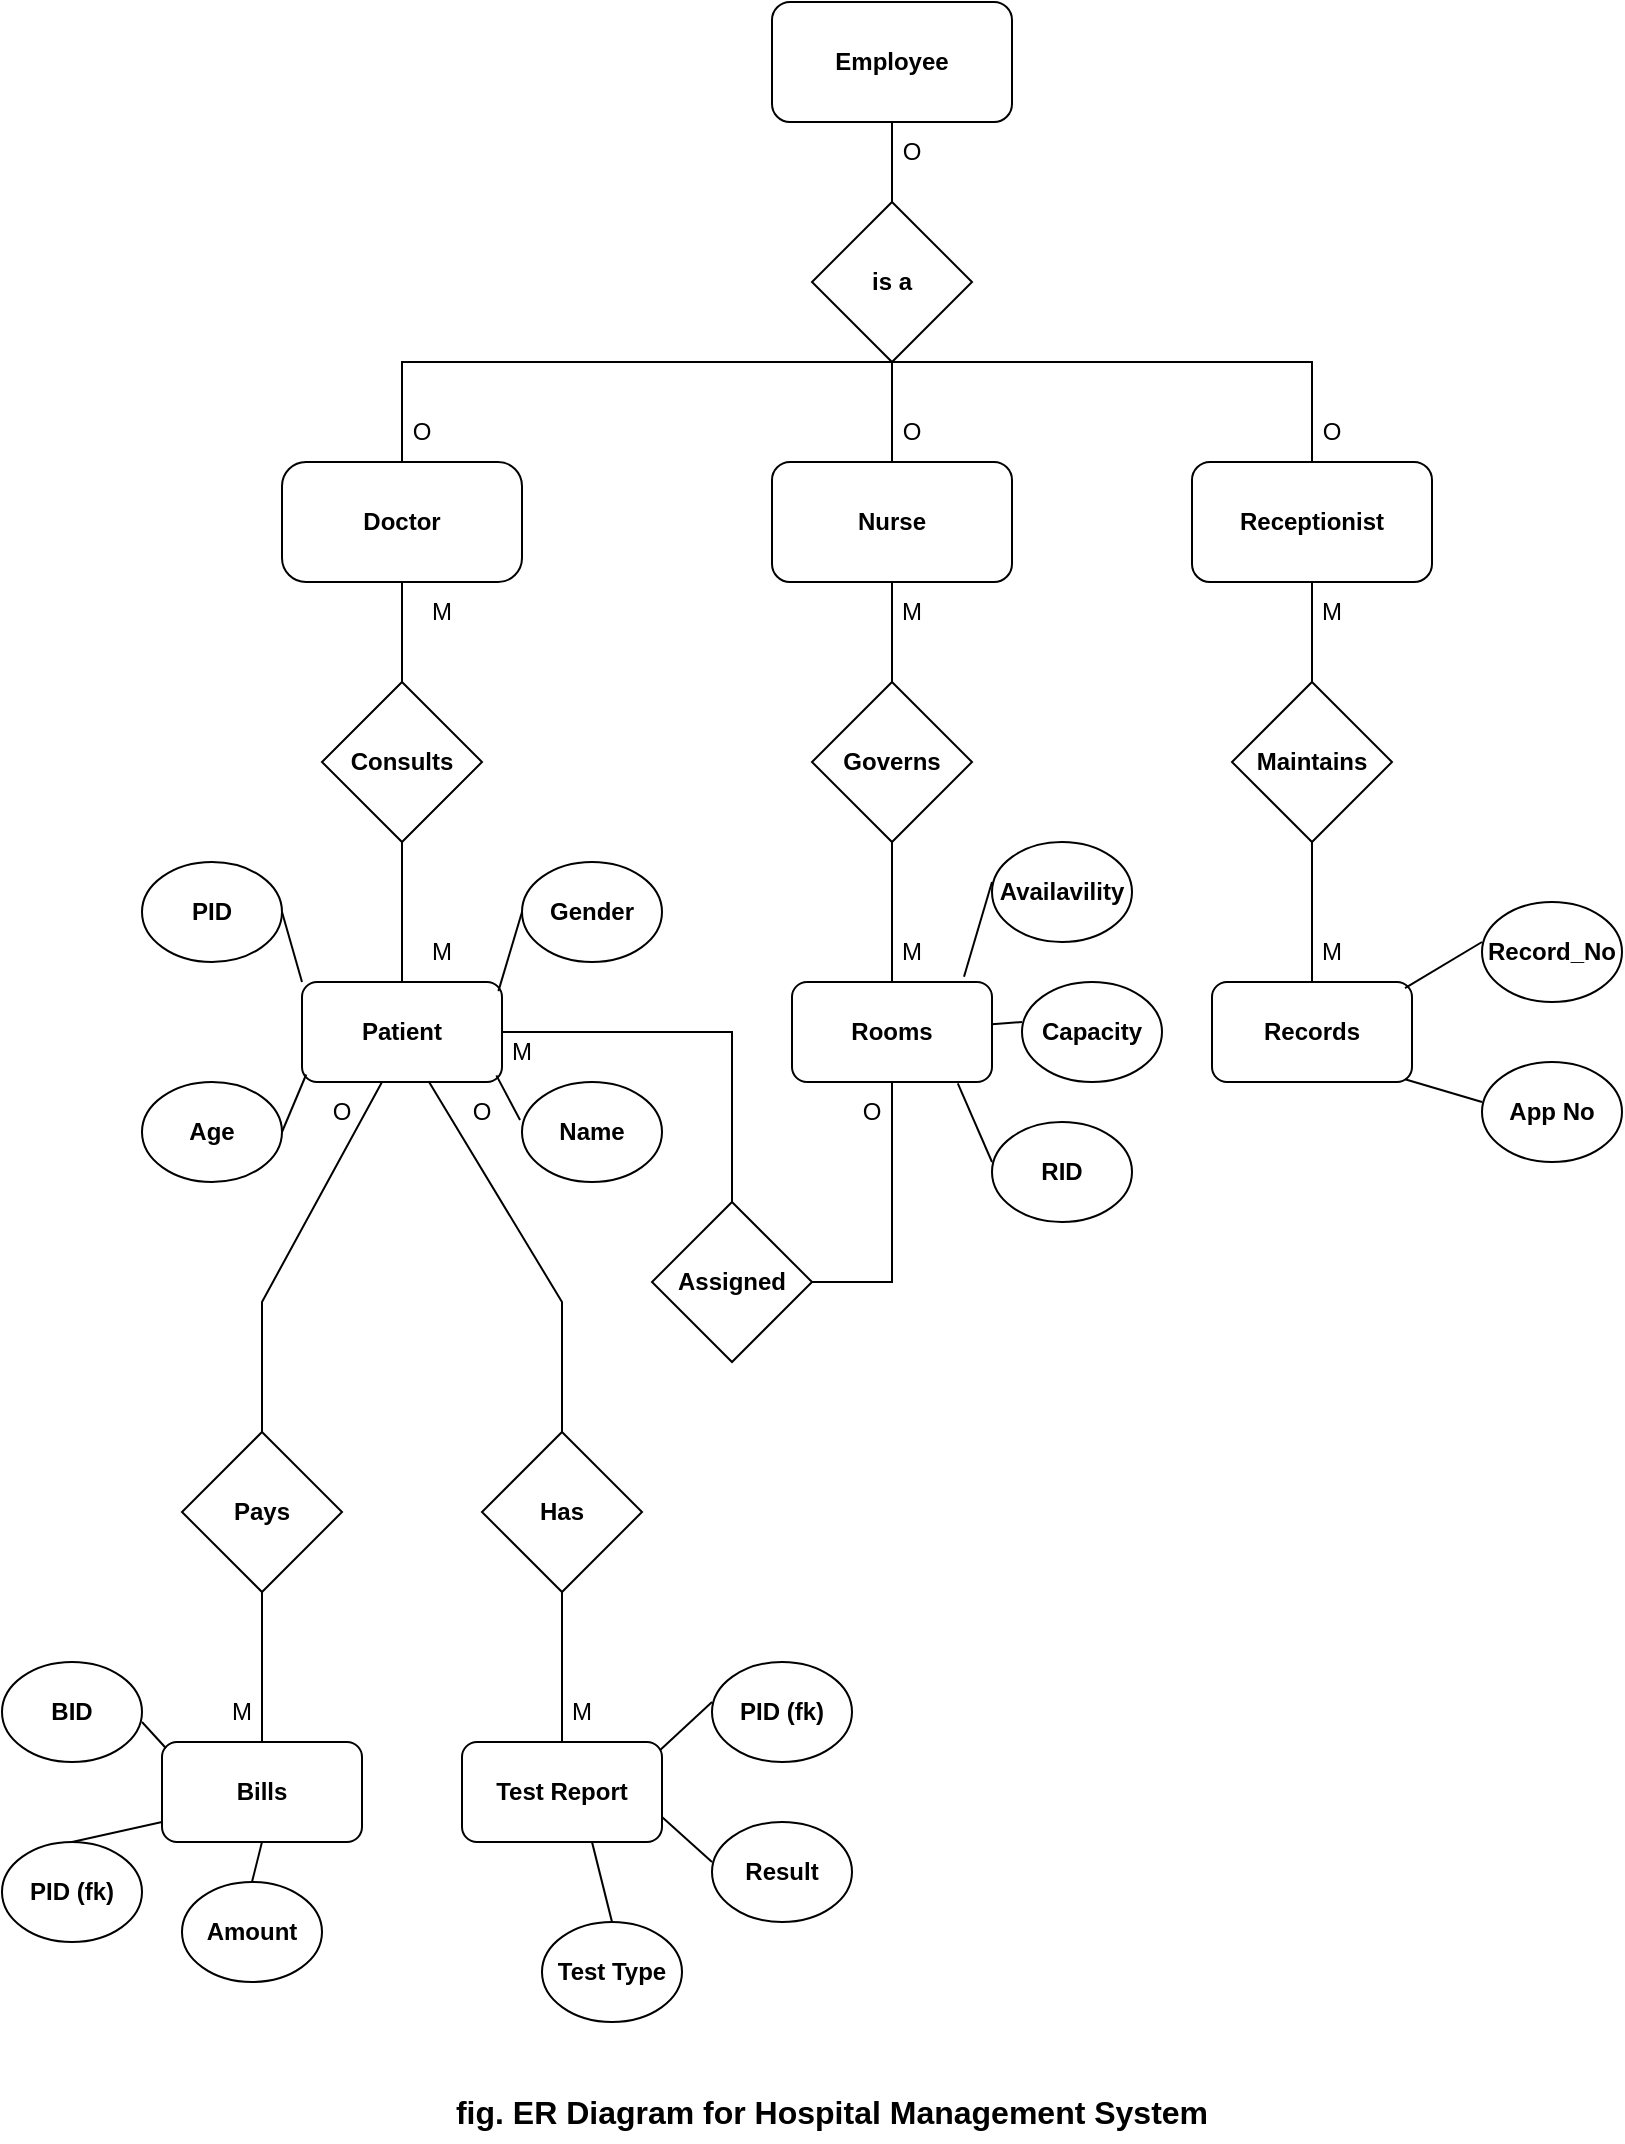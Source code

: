 <mxfile version="24.6.5" type="google">
  <diagram name="Page-1" id="cH3tZmMrIEKJc0FjXa4L">
    <mxGraphModel grid="1" page="1" gridSize="10" guides="1" tooltips="1" connect="1" arrows="1" fold="1" pageScale="1" pageWidth="850" pageHeight="1100" math="0" shadow="0">
      <root>
        <mxCell id="0" />
        <mxCell id="1" parent="0" />
        <mxCell id="8ACns9qyk49bedb0_OhD-2" value="&lt;b&gt;Patient&lt;/b&gt;" style="rounded=1;whiteSpace=wrap;html=1;" vertex="1" parent="1">
          <mxGeometry x="160" y="510" width="100" height="50" as="geometry" />
        </mxCell>
        <mxCell id="8ACns9qyk49bedb0_OhD-4" value="&lt;b&gt;Consults&lt;/b&gt;" style="rhombus;whiteSpace=wrap;html=1;" vertex="1" parent="1">
          <mxGeometry x="170" y="360" width="80" height="80" as="geometry" />
        </mxCell>
        <mxCell id="8ACns9qyk49bedb0_OhD-5" value="&lt;b&gt;Doctor&lt;/b&gt;" style="rounded=1;whiteSpace=wrap;html=1;arcSize=20;" vertex="1" parent="1">
          <mxGeometry x="150" y="250" width="120" height="60" as="geometry" />
        </mxCell>
        <mxCell id="8ACns9qyk49bedb0_OhD-6" value="&lt;b&gt;Nurse&lt;/b&gt;" style="rounded=1;whiteSpace=wrap;html=1;" vertex="1" parent="1">
          <mxGeometry x="395" y="250" width="120" height="60" as="geometry" />
        </mxCell>
        <mxCell id="8ACns9qyk49bedb0_OhD-8" value="&lt;b&gt;Receptionist&lt;/b&gt;" style="rounded=1;whiteSpace=wrap;html=1;" vertex="1" parent="1">
          <mxGeometry x="605" y="250" width="120" height="60" as="geometry" />
        </mxCell>
        <mxCell id="8ACns9qyk49bedb0_OhD-9" value="&lt;b&gt;is a&lt;/b&gt;" style="rhombus;whiteSpace=wrap;html=1;" vertex="1" parent="1">
          <mxGeometry x="415" y="120" width="80" height="80" as="geometry" />
        </mxCell>
        <mxCell id="8ACns9qyk49bedb0_OhD-10" value="&lt;b&gt;Employee&lt;/b&gt;" style="rounded=1;whiteSpace=wrap;html=1;" vertex="1" parent="1">
          <mxGeometry x="395" y="20" width="120" height="60" as="geometry" />
        </mxCell>
        <mxCell id="8ACns9qyk49bedb0_OhD-15" value="" style="endArrow=none;html=1;rounded=0;entryX=0.5;entryY=1;entryDx=0;entryDy=0;" edge="1" parent="1" target="8ACns9qyk49bedb0_OhD-9">
          <mxGeometry width="50" height="50" relative="1" as="geometry">
            <mxPoint x="210" y="250" as="sourcePoint" />
            <mxPoint x="260" y="200" as="targetPoint" />
            <Array as="points">
              <mxPoint x="210" y="200" />
            </Array>
          </mxGeometry>
        </mxCell>
        <mxCell id="8ACns9qyk49bedb0_OhD-16" value="" style="endArrow=none;html=1;rounded=0;exitX=0.5;exitY=0;exitDx=0;exitDy=0;" edge="1" parent="1" source="8ACns9qyk49bedb0_OhD-6">
          <mxGeometry width="50" height="50" relative="1" as="geometry">
            <mxPoint x="360" y="250" as="sourcePoint" />
            <mxPoint x="455" y="200" as="targetPoint" />
          </mxGeometry>
        </mxCell>
        <mxCell id="8ACns9qyk49bedb0_OhD-17" value="" style="endArrow=none;html=1;rounded=0;exitX=0.5;exitY=0;exitDx=0;exitDy=0;" edge="1" parent="1" source="8ACns9qyk49bedb0_OhD-8">
          <mxGeometry width="50" height="50" relative="1" as="geometry">
            <mxPoint x="360" y="250" as="sourcePoint" />
            <mxPoint x="450" y="200" as="targetPoint" />
            <Array as="points">
              <mxPoint x="665" y="200" />
            </Array>
          </mxGeometry>
        </mxCell>
        <mxCell id="8ACns9qyk49bedb0_OhD-18" value="" style="endArrow=none;html=1;rounded=0;entryX=0.5;entryY=1;entryDx=0;entryDy=0;exitX=0.5;exitY=0;exitDx=0;exitDy=0;" edge="1" parent="1" source="8ACns9qyk49bedb0_OhD-9" target="8ACns9qyk49bedb0_OhD-10">
          <mxGeometry width="50" height="50" relative="1" as="geometry">
            <mxPoint x="445" y="130" as="sourcePoint" />
            <mxPoint x="495" y="80" as="targetPoint" />
          </mxGeometry>
        </mxCell>
        <mxCell id="8ACns9qyk49bedb0_OhD-19" value="O" style="text;strokeColor=none;align=center;fillColor=none;html=1;verticalAlign=middle;whiteSpace=wrap;rounded=0;" vertex="1" parent="1">
          <mxGeometry x="435" y="80" width="60" height="30" as="geometry" />
        </mxCell>
        <mxCell id="8ACns9qyk49bedb0_OhD-20" value="O" style="text;strokeColor=none;align=center;fillColor=none;html=1;verticalAlign=middle;whiteSpace=wrap;rounded=0;" vertex="1" parent="1">
          <mxGeometry x="190" y="220" width="60" height="30" as="geometry" />
        </mxCell>
        <mxCell id="8ACns9qyk49bedb0_OhD-21" value="O" style="text;strokeColor=none;align=center;fillColor=none;html=1;verticalAlign=middle;whiteSpace=wrap;rounded=0;" vertex="1" parent="1">
          <mxGeometry x="435" y="220" width="60" height="30" as="geometry" />
        </mxCell>
        <mxCell id="8ACns9qyk49bedb0_OhD-22" value="O" style="text;strokeColor=none;align=center;fillColor=none;html=1;verticalAlign=middle;whiteSpace=wrap;rounded=0;" vertex="1" parent="1">
          <mxGeometry x="645" y="220" width="60" height="30" as="geometry" />
        </mxCell>
        <mxCell id="8ACns9qyk49bedb0_OhD-23" value="" style="endArrow=none;html=1;rounded=0;exitX=0.5;exitY=0;exitDx=0;exitDy=0;" edge="1" parent="1" source="8ACns9qyk49bedb0_OhD-4">
          <mxGeometry width="50" height="50" relative="1" as="geometry">
            <mxPoint x="160" y="360" as="sourcePoint" />
            <mxPoint x="210" y="310" as="targetPoint" />
          </mxGeometry>
        </mxCell>
        <mxCell id="8ACns9qyk49bedb0_OhD-24" value="" style="endArrow=none;html=1;rounded=0;exitX=0.5;exitY=0;exitDx=0;exitDy=0;" edge="1" parent="1" source="8ACns9qyk49bedb0_OhD-2">
          <mxGeometry width="50" height="50" relative="1" as="geometry">
            <mxPoint x="160" y="490" as="sourcePoint" />
            <mxPoint x="210" y="440" as="targetPoint" />
          </mxGeometry>
        </mxCell>
        <mxCell id="8ACns9qyk49bedb0_OhD-25" value="M" style="text;strokeColor=none;align=center;fillColor=none;html=1;verticalAlign=middle;whiteSpace=wrap;rounded=0;" vertex="1" parent="1">
          <mxGeometry x="200" y="310" width="60" height="30" as="geometry" />
        </mxCell>
        <mxCell id="8ACns9qyk49bedb0_OhD-26" value="M" style="text;strokeColor=none;align=center;fillColor=none;html=1;verticalAlign=middle;whiteSpace=wrap;rounded=0;" vertex="1" parent="1">
          <mxGeometry x="200" y="480" width="60" height="30" as="geometry" />
        </mxCell>
        <mxCell id="8ACns9qyk49bedb0_OhD-27" value="&lt;b&gt;Age&lt;/b&gt;" style="ellipse;whiteSpace=wrap;html=1;" vertex="1" parent="1">
          <mxGeometry x="80" y="560" width="70" height="50" as="geometry" />
        </mxCell>
        <mxCell id="8ACns9qyk49bedb0_OhD-28" value="&lt;b&gt;PID&lt;/b&gt;" style="ellipse;whiteSpace=wrap;html=1;" vertex="1" parent="1">
          <mxGeometry x="80" y="450" width="70" height="50" as="geometry" />
        </mxCell>
        <mxCell id="8ACns9qyk49bedb0_OhD-29" value="&lt;b&gt;Name&lt;/b&gt;" style="ellipse;whiteSpace=wrap;html=1;" vertex="1" parent="1">
          <mxGeometry x="270" y="560" width="70" height="50" as="geometry" />
        </mxCell>
        <mxCell id="8ACns9qyk49bedb0_OhD-30" value="&lt;b&gt;Gender&lt;/b&gt;" style="ellipse;whiteSpace=wrap;html=1;" vertex="1" parent="1">
          <mxGeometry x="270" y="450" width="70" height="50" as="geometry" />
        </mxCell>
        <mxCell id="8ACns9qyk49bedb0_OhD-31" value="" style="endArrow=none;html=1;rounded=0;entryX=1;entryY=0.5;entryDx=0;entryDy=0;exitX=0;exitY=0;exitDx=0;exitDy=0;" edge="1" parent="1" source="8ACns9qyk49bedb0_OhD-2" target="8ACns9qyk49bedb0_OhD-28">
          <mxGeometry width="50" height="50" relative="1" as="geometry">
            <mxPoint x="70" y="550" as="sourcePoint" />
            <mxPoint x="120" y="500" as="targetPoint" />
          </mxGeometry>
        </mxCell>
        <mxCell id="8ACns9qyk49bedb0_OhD-32" value="" style="endArrow=none;html=1;rounded=0;entryX=0.021;entryY=0.925;entryDx=0;entryDy=0;entryPerimeter=0;exitX=1;exitY=0.5;exitDx=0;exitDy=0;" edge="1" parent="1" source="8ACns9qyk49bedb0_OhD-27" target="8ACns9qyk49bedb0_OhD-2">
          <mxGeometry width="50" height="50" relative="1" as="geometry">
            <mxPoint x="120" y="580" as="sourcePoint" />
            <mxPoint x="160" y="590" as="targetPoint" />
          </mxGeometry>
        </mxCell>
        <mxCell id="8ACns9qyk49bedb0_OhD-33" value="" style="endArrow=none;html=1;rounded=0;exitX=0.982;exitY=0.091;exitDx=0;exitDy=0;exitPerimeter=0;entryX=0;entryY=0.5;entryDx=0;entryDy=0;" edge="1" parent="1" source="8ACns9qyk49bedb0_OhD-2" target="8ACns9qyk49bedb0_OhD-30">
          <mxGeometry width="50" height="50" relative="1" as="geometry">
            <mxPoint x="260" y="550" as="sourcePoint" />
            <mxPoint x="310" y="500" as="targetPoint" />
          </mxGeometry>
        </mxCell>
        <mxCell id="8ACns9qyk49bedb0_OhD-34" value="" style="endArrow=none;html=1;rounded=0;exitX=0.972;exitY=0.934;exitDx=0;exitDy=0;exitPerimeter=0;entryX=-0.014;entryY=0.38;entryDx=0;entryDy=0;entryPerimeter=0;" edge="1" parent="1" source="8ACns9qyk49bedb0_OhD-2" target="8ACns9qyk49bedb0_OhD-29">
          <mxGeometry width="50" height="50" relative="1" as="geometry">
            <mxPoint x="260" y="620" as="sourcePoint" />
            <mxPoint x="310" y="570" as="targetPoint" />
          </mxGeometry>
        </mxCell>
        <mxCell id="8ACns9qyk49bedb0_OhD-36" value="&lt;b&gt;Governs&lt;/b&gt;" style="rhombus;whiteSpace=wrap;html=1;" vertex="1" parent="1">
          <mxGeometry x="415" y="360" width="80" height="80" as="geometry" />
        </mxCell>
        <mxCell id="8ACns9qyk49bedb0_OhD-37" value="&lt;b&gt;Rooms&lt;/b&gt;" style="rounded=1;whiteSpace=wrap;html=1;" vertex="1" parent="1">
          <mxGeometry x="405" y="510" width="100" height="50" as="geometry" />
        </mxCell>
        <mxCell id="8ACns9qyk49bedb0_OhD-38" value="&lt;b&gt;RID&lt;/b&gt;" style="ellipse;whiteSpace=wrap;html=1;" vertex="1" parent="1">
          <mxGeometry x="505" y="580" width="70" height="50" as="geometry" />
        </mxCell>
        <mxCell id="8ACns9qyk49bedb0_OhD-39" value="&lt;b&gt;Availavility&lt;/b&gt;" style="ellipse;whiteSpace=wrap;html=1;" vertex="1" parent="1">
          <mxGeometry x="505" y="440" width="70" height="50" as="geometry" />
        </mxCell>
        <mxCell id="8ACns9qyk49bedb0_OhD-40" value="&lt;b&gt;Capacity&lt;/b&gt;" style="ellipse;whiteSpace=wrap;html=1;" vertex="1" parent="1">
          <mxGeometry x="520" y="510" width="70" height="50" as="geometry" />
        </mxCell>
        <mxCell id="8ACns9qyk49bedb0_OhD-41" value="" style="endArrow=none;html=1;rounded=0;exitX=0.86;exitY=-0.052;exitDx=0;exitDy=0;exitPerimeter=0;" edge="1" parent="1" source="8ACns9qyk49bedb0_OhD-37">
          <mxGeometry width="50" height="50" relative="1" as="geometry">
            <mxPoint x="455" y="510" as="sourcePoint" />
            <mxPoint x="505" y="460" as="targetPoint" />
          </mxGeometry>
        </mxCell>
        <mxCell id="8ACns9qyk49bedb0_OhD-45" value="" style="endArrow=none;html=1;rounded=0;" edge="1" parent="1" source="8ACns9qyk49bedb0_OhD-37">
          <mxGeometry width="50" height="50" relative="1" as="geometry">
            <mxPoint x="470" y="580" as="sourcePoint" />
            <mxPoint x="520" y="530" as="targetPoint" />
          </mxGeometry>
        </mxCell>
        <mxCell id="8ACns9qyk49bedb0_OhD-46" value="" style="endArrow=none;html=1;rounded=0;exitX=0.829;exitY=1.014;exitDx=0;exitDy=0;exitPerimeter=0;" edge="1" parent="1" source="8ACns9qyk49bedb0_OhD-37">
          <mxGeometry width="50" height="50" relative="1" as="geometry">
            <mxPoint x="455" y="650" as="sourcePoint" />
            <mxPoint x="505" y="600" as="targetPoint" />
          </mxGeometry>
        </mxCell>
        <mxCell id="8ACns9qyk49bedb0_OhD-47" value="" style="endArrow=none;html=1;rounded=0;exitX=0.5;exitY=0;exitDx=0;exitDy=0;" edge="1" parent="1" source="8ACns9qyk49bedb0_OhD-36">
          <mxGeometry width="50" height="50" relative="1" as="geometry">
            <mxPoint x="405" y="360" as="sourcePoint" />
            <mxPoint x="455" y="310" as="targetPoint" />
          </mxGeometry>
        </mxCell>
        <mxCell id="8ACns9qyk49bedb0_OhD-48" value="" style="endArrow=none;html=1;rounded=0;exitX=0.5;exitY=0;exitDx=0;exitDy=0;" edge="1" parent="1" source="8ACns9qyk49bedb0_OhD-37">
          <mxGeometry width="50" height="50" relative="1" as="geometry">
            <mxPoint x="405" y="490" as="sourcePoint" />
            <mxPoint x="455" y="440" as="targetPoint" />
          </mxGeometry>
        </mxCell>
        <mxCell id="8ACns9qyk49bedb0_OhD-49" value="M" style="text;strokeColor=none;align=center;fillColor=none;html=1;verticalAlign=middle;whiteSpace=wrap;rounded=0;" vertex="1" parent="1">
          <mxGeometry x="435" y="310" width="60" height="30" as="geometry" />
        </mxCell>
        <mxCell id="8ACns9qyk49bedb0_OhD-50" value="M" style="text;strokeColor=none;align=center;fillColor=none;html=1;verticalAlign=middle;whiteSpace=wrap;rounded=0;" vertex="1" parent="1">
          <mxGeometry x="435" y="480" width="60" height="30" as="geometry" />
        </mxCell>
        <mxCell id="8ACns9qyk49bedb0_OhD-51" value="&lt;b&gt;Assigned&lt;/b&gt;" style="rhombus;whiteSpace=wrap;html=1;" vertex="1" parent="1">
          <mxGeometry x="335" y="620" width="80" height="80" as="geometry" />
        </mxCell>
        <mxCell id="8ACns9qyk49bedb0_OhD-52" value="" style="endArrow=none;html=1;rounded=0;exitX=0.5;exitY=0;exitDx=0;exitDy=0;entryX=1;entryY=0.5;entryDx=0;entryDy=0;" edge="1" parent="1" source="8ACns9qyk49bedb0_OhD-51" target="8ACns9qyk49bedb0_OhD-2">
          <mxGeometry width="50" height="50" relative="1" as="geometry">
            <mxPoint x="160" y="610" as="sourcePoint" />
            <mxPoint x="210" y="560" as="targetPoint" />
            <Array as="points">
              <mxPoint x="375" y="535" />
            </Array>
          </mxGeometry>
        </mxCell>
        <mxCell id="8ACns9qyk49bedb0_OhD-53" value="" style="endArrow=none;html=1;rounded=0;exitX=1;exitY=0.5;exitDx=0;exitDy=0;" edge="1" parent="1" source="8ACns9qyk49bedb0_OhD-51">
          <mxGeometry width="50" height="50" relative="1" as="geometry">
            <mxPoint x="405" y="610" as="sourcePoint" />
            <mxPoint x="455" y="560" as="targetPoint" />
            <Array as="points">
              <mxPoint x="455" y="660" />
            </Array>
          </mxGeometry>
        </mxCell>
        <mxCell id="8ACns9qyk49bedb0_OhD-54" value="O" style="text;strokeColor=none;align=center;fillColor=none;html=1;verticalAlign=middle;whiteSpace=wrap;rounded=0;" vertex="1" parent="1">
          <mxGeometry x="415" y="560" width="60" height="30" as="geometry" />
        </mxCell>
        <mxCell id="8ACns9qyk49bedb0_OhD-55" value="M" style="text;strokeColor=none;align=center;fillColor=none;html=1;verticalAlign=middle;whiteSpace=wrap;rounded=0;" vertex="1" parent="1">
          <mxGeometry x="240" y="530" width="60" height="30" as="geometry" />
        </mxCell>
        <mxCell id="8ACns9qyk49bedb0_OhD-57" value="&lt;b&gt;Maintains&lt;/b&gt;" style="rhombus;whiteSpace=wrap;html=1;" vertex="1" parent="1">
          <mxGeometry x="625" y="360" width="80" height="80" as="geometry" />
        </mxCell>
        <mxCell id="8ACns9qyk49bedb0_OhD-59" value="&lt;b&gt;Records&lt;/b&gt;" style="rounded=1;whiteSpace=wrap;html=1;" vertex="1" parent="1">
          <mxGeometry x="615" y="510" width="100" height="50" as="geometry" />
        </mxCell>
        <mxCell id="8ACns9qyk49bedb0_OhD-60" value="&lt;b&gt;Record_No&lt;/b&gt;" style="ellipse;whiteSpace=wrap;html=1;" vertex="1" parent="1">
          <mxGeometry x="750" y="470" width="70" height="50" as="geometry" />
        </mxCell>
        <mxCell id="8ACns9qyk49bedb0_OhD-61" value="&lt;b&gt;App No&lt;/b&gt;" style="ellipse;whiteSpace=wrap;html=1;" vertex="1" parent="1">
          <mxGeometry x="750" y="550" width="70" height="50" as="geometry" />
        </mxCell>
        <mxCell id="8ACns9qyk49bedb0_OhD-62" value="" style="endArrow=none;html=1;rounded=0;exitX=0.965;exitY=0.061;exitDx=0;exitDy=0;exitPerimeter=0;" edge="1" parent="1" source="8ACns9qyk49bedb0_OhD-59">
          <mxGeometry width="50" height="50" relative="1" as="geometry">
            <mxPoint x="700" y="540" as="sourcePoint" />
            <mxPoint x="750" y="490" as="targetPoint" />
          </mxGeometry>
        </mxCell>
        <mxCell id="8ACns9qyk49bedb0_OhD-63" value="" style="endArrow=none;html=1;rounded=0;exitX=0.965;exitY=0.973;exitDx=0;exitDy=0;exitPerimeter=0;" edge="1" parent="1" source="8ACns9qyk49bedb0_OhD-59">
          <mxGeometry width="50" height="50" relative="1" as="geometry">
            <mxPoint x="700" y="620" as="sourcePoint" />
            <mxPoint x="750" y="570" as="targetPoint" />
          </mxGeometry>
        </mxCell>
        <mxCell id="8ACns9qyk49bedb0_OhD-69" value="" style="endArrow=none;html=1;rounded=0;" edge="1" parent="1" source="8ACns9qyk49bedb0_OhD-59">
          <mxGeometry width="50" height="50" relative="1" as="geometry">
            <mxPoint x="615" y="490" as="sourcePoint" />
            <mxPoint x="665" y="440" as="targetPoint" />
          </mxGeometry>
        </mxCell>
        <mxCell id="8ACns9qyk49bedb0_OhD-70" value="" style="endArrow=none;html=1;rounded=0;exitX=0.5;exitY=0;exitDx=0;exitDy=0;" edge="1" parent="1" source="8ACns9qyk49bedb0_OhD-57">
          <mxGeometry width="50" height="50" relative="1" as="geometry">
            <mxPoint x="615" y="360" as="sourcePoint" />
            <mxPoint x="665" y="310" as="targetPoint" />
          </mxGeometry>
        </mxCell>
        <mxCell id="8ACns9qyk49bedb0_OhD-72" value="M" style="text;strokeColor=none;align=center;fillColor=none;html=1;verticalAlign=middle;whiteSpace=wrap;rounded=0;" vertex="1" parent="1">
          <mxGeometry x="645" y="480" width="60" height="30" as="geometry" />
        </mxCell>
        <mxCell id="8ACns9qyk49bedb0_OhD-73" value="M" style="text;strokeColor=none;align=center;fillColor=none;html=1;verticalAlign=middle;whiteSpace=wrap;rounded=0;" vertex="1" parent="1">
          <mxGeometry x="645" y="310" width="60" height="30" as="geometry" />
        </mxCell>
        <mxCell id="8ACns9qyk49bedb0_OhD-74" value="&lt;b&gt;Bills&lt;/b&gt;" style="rounded=1;whiteSpace=wrap;html=1;" vertex="1" parent="1">
          <mxGeometry x="90" y="890" width="100" height="50" as="geometry" />
        </mxCell>
        <mxCell id="8ACns9qyk49bedb0_OhD-75" value="&lt;b&gt;Test Report&lt;/b&gt;" style="rounded=1;whiteSpace=wrap;html=1;" vertex="1" parent="1">
          <mxGeometry x="240" y="890" width="100" height="50" as="geometry" />
        </mxCell>
        <mxCell id="8ACns9qyk49bedb0_OhD-76" value="" style="endArrow=none;html=1;rounded=0;exitX=0.5;exitY=0;exitDx=0;exitDy=0;" edge="1" parent="1" source="8ACns9qyk49bedb0_OhD-81">
          <mxGeometry width="50" height="50" relative="1" as="geometry">
            <mxPoint x="150" y="610" as="sourcePoint" />
            <mxPoint x="200" y="560" as="targetPoint" />
            <Array as="points">
              <mxPoint x="140" y="670" />
            </Array>
          </mxGeometry>
        </mxCell>
        <mxCell id="8ACns9qyk49bedb0_OhD-77" value="" style="endArrow=none;html=1;rounded=0;exitX=0.5;exitY=0;exitDx=0;exitDy=0;entryX=0.633;entryY=0.993;entryDx=0;entryDy=0;entryPerimeter=0;" edge="1" parent="1" source="8ACns9qyk49bedb0_OhD-80" target="8ACns9qyk49bedb0_OhD-2">
          <mxGeometry width="50" height="50" relative="1" as="geometry">
            <mxPoint x="185" y="610" as="sourcePoint" />
            <mxPoint x="235" y="560" as="targetPoint" />
            <Array as="points">
              <mxPoint x="290" y="670" />
            </Array>
          </mxGeometry>
        </mxCell>
        <mxCell id="8ACns9qyk49bedb0_OhD-78" value="O" style="text;strokeColor=none;align=center;fillColor=none;html=1;verticalAlign=middle;whiteSpace=wrap;rounded=0;" vertex="1" parent="1">
          <mxGeometry x="150" y="560" width="60" height="30" as="geometry" />
        </mxCell>
        <mxCell id="8ACns9qyk49bedb0_OhD-79" value="O" style="text;strokeColor=none;align=center;fillColor=none;html=1;verticalAlign=middle;whiteSpace=wrap;rounded=0;" vertex="1" parent="1">
          <mxGeometry x="220" y="560" width="60" height="30" as="geometry" />
        </mxCell>
        <mxCell id="8ACns9qyk49bedb0_OhD-80" value="&lt;b&gt;Has&lt;/b&gt;" style="rhombus;whiteSpace=wrap;html=1;" vertex="1" parent="1">
          <mxGeometry x="250" y="735" width="80" height="80" as="geometry" />
        </mxCell>
        <mxCell id="8ACns9qyk49bedb0_OhD-81" value="&lt;b&gt;Pays&lt;/b&gt;" style="rhombus;whiteSpace=wrap;html=1;" vertex="1" parent="1">
          <mxGeometry x="100" y="735" width="80" height="80" as="geometry" />
        </mxCell>
        <mxCell id="8ACns9qyk49bedb0_OhD-82" value="" style="endArrow=none;html=1;rounded=0;" edge="1" parent="1" source="8ACns9qyk49bedb0_OhD-74">
          <mxGeometry width="50" height="50" relative="1" as="geometry">
            <mxPoint x="90" y="865" as="sourcePoint" />
            <mxPoint x="140" y="815" as="targetPoint" />
          </mxGeometry>
        </mxCell>
        <mxCell id="8ACns9qyk49bedb0_OhD-83" value="" style="endArrow=none;html=1;rounded=0;exitX=0.5;exitY=0;exitDx=0;exitDy=0;" edge="1" parent="1" source="8ACns9qyk49bedb0_OhD-75">
          <mxGeometry width="50" height="50" relative="1" as="geometry">
            <mxPoint x="240" y="865" as="sourcePoint" />
            <mxPoint x="290" y="815" as="targetPoint" />
          </mxGeometry>
        </mxCell>
        <mxCell id="8ACns9qyk49bedb0_OhD-84" value="M" style="text;strokeColor=none;align=center;fillColor=none;html=1;verticalAlign=middle;whiteSpace=wrap;rounded=0;" vertex="1" parent="1">
          <mxGeometry x="100" y="860" width="60" height="30" as="geometry" />
        </mxCell>
        <mxCell id="8ACns9qyk49bedb0_OhD-85" value="M" style="text;strokeColor=none;align=center;fillColor=none;html=1;verticalAlign=middle;whiteSpace=wrap;rounded=0;" vertex="1" parent="1">
          <mxGeometry x="270" y="860" width="60" height="30" as="geometry" />
        </mxCell>
        <mxCell id="8ACns9qyk49bedb0_OhD-86" value="&lt;b&gt;PID (fk)&lt;/b&gt;" style="ellipse;whiteSpace=wrap;html=1;" vertex="1" parent="1">
          <mxGeometry x="10" y="940" width="70" height="50" as="geometry" />
        </mxCell>
        <mxCell id="8ACns9qyk49bedb0_OhD-87" value="&lt;b&gt;Test Type&lt;/b&gt;" style="ellipse;whiteSpace=wrap;html=1;" vertex="1" parent="1">
          <mxGeometry x="280" y="980" width="70" height="50" as="geometry" />
        </mxCell>
        <mxCell id="8ACns9qyk49bedb0_OhD-88" value="&lt;b&gt;Result&lt;/b&gt;" style="ellipse;whiteSpace=wrap;html=1;" vertex="1" parent="1">
          <mxGeometry x="365" y="930" width="70" height="50" as="geometry" />
        </mxCell>
        <mxCell id="8ACns9qyk49bedb0_OhD-89" value="&lt;b&gt;PID (fk)&lt;/b&gt;" style="ellipse;whiteSpace=wrap;html=1;" vertex="1" parent="1">
          <mxGeometry x="365" y="850" width="70" height="50" as="geometry" />
        </mxCell>
        <mxCell id="8ACns9qyk49bedb0_OhD-90" value="&lt;b&gt;Amount&lt;/b&gt;" style="ellipse;whiteSpace=wrap;html=1;" vertex="1" parent="1">
          <mxGeometry x="100" y="960" width="70" height="50" as="geometry" />
        </mxCell>
        <mxCell id="8ACns9qyk49bedb0_OhD-91" value="&lt;b&gt;BID&lt;/b&gt;" style="ellipse;whiteSpace=wrap;html=1;" vertex="1" parent="1">
          <mxGeometry x="10" y="850" width="70" height="50" as="geometry" />
        </mxCell>
        <mxCell id="8ACns9qyk49bedb0_OhD-93" value="" style="endArrow=none;html=1;rounded=0;exitX=0.02;exitY=0.062;exitDx=0;exitDy=0;exitPerimeter=0;" edge="1" parent="1" source="8ACns9qyk49bedb0_OhD-74">
          <mxGeometry width="50" height="50" relative="1" as="geometry">
            <mxPoint x="30" y="930" as="sourcePoint" />
            <mxPoint x="80" y="880" as="targetPoint" />
          </mxGeometry>
        </mxCell>
        <mxCell id="8ACns9qyk49bedb0_OhD-94" value="" style="endArrow=none;html=1;rounded=0;exitX=0.5;exitY=0;exitDx=0;exitDy=0;" edge="1" parent="1" source="8ACns9qyk49bedb0_OhD-86">
          <mxGeometry width="50" height="50" relative="1" as="geometry">
            <mxPoint x="40" y="980" as="sourcePoint" />
            <mxPoint x="90" y="930" as="targetPoint" />
          </mxGeometry>
        </mxCell>
        <mxCell id="8ACns9qyk49bedb0_OhD-95" value="" style="endArrow=none;html=1;rounded=0;exitX=0.5;exitY=0;exitDx=0;exitDy=0;" edge="1" parent="1" source="8ACns9qyk49bedb0_OhD-90">
          <mxGeometry width="50" height="50" relative="1" as="geometry">
            <mxPoint x="90" y="990" as="sourcePoint" />
            <mxPoint x="140" y="940" as="targetPoint" />
          </mxGeometry>
        </mxCell>
        <mxCell id="8ACns9qyk49bedb0_OhD-96" value="" style="endArrow=none;html=1;rounded=0;exitX=0.991;exitY=0.08;exitDx=0;exitDy=0;exitPerimeter=0;" edge="1" parent="1" source="8ACns9qyk49bedb0_OhD-75">
          <mxGeometry width="50" height="50" relative="1" as="geometry">
            <mxPoint x="340" y="890" as="sourcePoint" />
            <mxPoint x="365" y="870" as="targetPoint" />
          </mxGeometry>
        </mxCell>
        <mxCell id="8ACns9qyk49bedb0_OhD-97" value="" style="endArrow=none;html=1;rounded=0;" edge="1" parent="1">
          <mxGeometry width="50" height="50" relative="1" as="geometry">
            <mxPoint x="305" y="940" as="sourcePoint" />
            <mxPoint x="315" y="980" as="targetPoint" />
          </mxGeometry>
        </mxCell>
        <mxCell id="8ACns9qyk49bedb0_OhD-98" value="" style="endArrow=none;html=1;rounded=0;exitX=1;exitY=0.75;exitDx=0;exitDy=0;" edge="1" parent="1" source="8ACns9qyk49bedb0_OhD-75">
          <mxGeometry width="50" height="50" relative="1" as="geometry">
            <mxPoint x="315" y="1000" as="sourcePoint" />
            <mxPoint x="365" y="950" as="targetPoint" />
          </mxGeometry>
        </mxCell>
        <mxCell id="8ACns9qyk49bedb0_OhD-99" value="&lt;font style=&quot;font-size: 16px;&quot;&gt;&lt;b&gt;fig. ER Diagram for Hospital Management System&lt;/b&gt;&lt;/font&gt;" style="text;strokeColor=none;align=center;fillColor=none;html=1;verticalAlign=middle;whiteSpace=wrap;rounded=0;" vertex="1" parent="1">
          <mxGeometry x="210" y="1060" width="430" height="30" as="geometry" />
        </mxCell>
      </root>
    </mxGraphModel>
  </diagram>
</mxfile>
